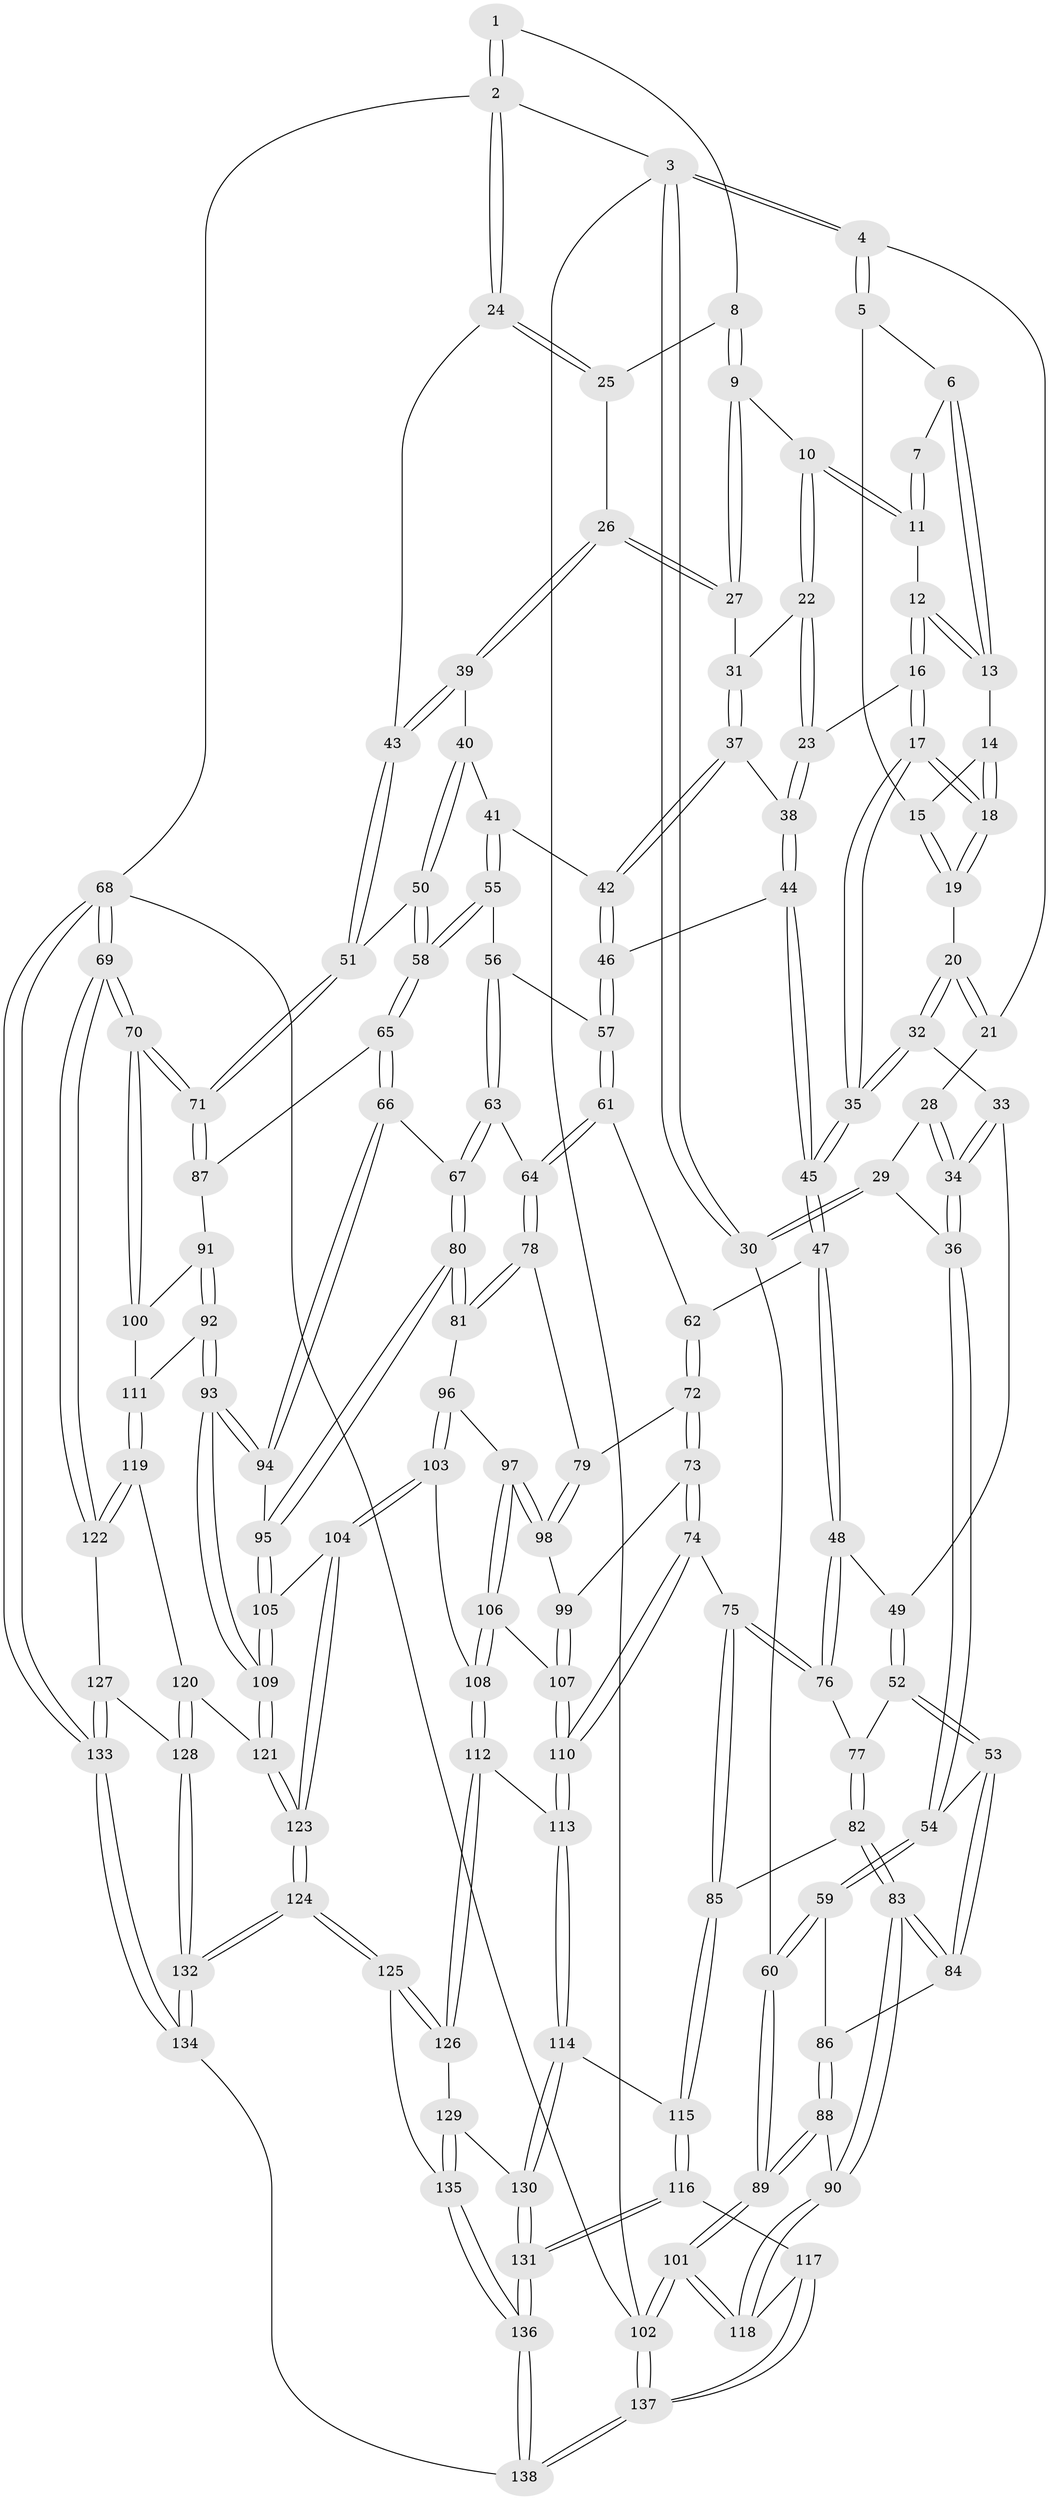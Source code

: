 // Generated by graph-tools (version 1.1) at 2025/27/03/09/25 03:27:08]
// undirected, 138 vertices, 342 edges
graph export_dot {
graph [start="1"]
  node [color=gray90,style=filled];
  1 [pos="+0.7410236441974214+0"];
  2 [pos="+1+0"];
  3 [pos="+0+0"];
  4 [pos="+0+0"];
  5 [pos="+0.29383306390655634+0"];
  6 [pos="+0.4321420388465794+0"];
  7 [pos="+0.6038621481743723+0"];
  8 [pos="+0.7275566206153187+0.1153200511296209"];
  9 [pos="+0.724068688325182+0.11841569600836488"];
  10 [pos="+0.7219580344921198+0.11886295842845071"];
  11 [pos="+0.6025534535082674+0.051071318281822854"];
  12 [pos="+0.544088946874068+0.0840331659754116"];
  13 [pos="+0.47314210724361994+0.043886102083395856"];
  14 [pos="+0.43193628219302366+0.06625221327253569"];
  15 [pos="+0.38802089762559966+0.07506800216899767"];
  16 [pos="+0.5066840508060685+0.22317718995380798"];
  17 [pos="+0.49207555235956124+0.23352574175322632"];
  18 [pos="+0.49168533371053313+0.23313209382077865"];
  19 [pos="+0.3504780955974717+0.12079440834722864"];
  20 [pos="+0.2794628188602259+0.13323976625808337"];
  21 [pos="+0.26312660556411727+0.12409468809410114"];
  22 [pos="+0.6597979144626799+0.20419417466634907"];
  23 [pos="+0.6398753326532598+0.22435414709659965"];
  24 [pos="+1+0"];
  25 [pos="+0.9807390897977672+0.033193135301969184"];
  26 [pos="+0.8345345286255341+0.2567186935200505"];
  27 [pos="+0.8038350316842624+0.2362309376907933"];
  28 [pos="+0.19652370032770947+0.18114895269646594"];
  29 [pos="+0.04106930969477357+0.15383171655158498"];
  30 [pos="+0+0"];
  31 [pos="+0.746004854036248+0.26388514264952906"];
  32 [pos="+0.3114501256706375+0.2841228025355506"];
  33 [pos="+0.2374327651429949+0.32862953199203027"];
  34 [pos="+0.14764355483846806+0.32704254680339123"];
  35 [pos="+0.45430178587017755+0.3224329957825618"];
  36 [pos="+0.14726003147277308+0.327189414890087"];
  37 [pos="+0.7018010945120482+0.3226845525543311"];
  38 [pos="+0.6698863637997096+0.30798598297340635"];
  39 [pos="+0.8465640800890415+0.2856661871251975"];
  40 [pos="+0.8474453223705526+0.32713165414762035"];
  41 [pos="+0.7770569279824434+0.3612602500921546"];
  42 [pos="+0.7311377606951979+0.3526921388526626"];
  43 [pos="+1+0.0723840831061847"];
  44 [pos="+0.6138262620843187+0.3573733037102661"];
  45 [pos="+0.46974374541067915+0.3779946522540007"];
  46 [pos="+0.6728391473587323+0.4368862978547569"];
  47 [pos="+0.465407588042632+0.419255567330144"];
  48 [pos="+0.41015358324954726+0.4602419176060147"];
  49 [pos="+0.25254650879733515+0.3614548659905118"];
  50 [pos="+0.906096103582791+0.37597037883868994"];
  51 [pos="+1+0.26740266917732514"];
  52 [pos="+0.27793565276978616+0.5096939480181167"];
  53 [pos="+0.2394117714204383+0.5191068906635692"];
  54 [pos="+0.14219835506361772+0.3330492770102489"];
  55 [pos="+0.7763523065064845+0.45819354805960877"];
  56 [pos="+0.7544903304505168+0.4690781111574097"];
  57 [pos="+0.6727775395007115+0.4376829700287919"];
  58 [pos="+0.8926934831858699+0.5122493796949411"];
  59 [pos="+0+0.445274445080335"];
  60 [pos="+0+0.44828875588370143"];
  61 [pos="+0.619996245608907+0.49959655571632366"];
  62 [pos="+0.49514315654291274+0.4490886680149622"];
  63 [pos="+0.7256570194157537+0.5464287105106759"];
  64 [pos="+0.6283828689241066+0.5171011067021148"];
  65 [pos="+0.9035217631160196+0.5403559207519654"];
  66 [pos="+0.8709879966091933+0.5663788459578384"];
  67 [pos="+0.7430447344742702+0.5723374115668094"];
  68 [pos="+1+1"];
  69 [pos="+1+0.8358900511026145"];
  70 [pos="+1+0.6749716592371275"];
  71 [pos="+1+0.5236800236333873"];
  72 [pos="+0.5146265675525081+0.6222417794454145"];
  73 [pos="+0.4831425738765983+0.657703355582657"];
  74 [pos="+0.45684057041746523+0.6758145653184126"];
  75 [pos="+0.42962737806338813+0.6753654975792365"];
  76 [pos="+0.3783760725358209+0.4920692537457859"];
  77 [pos="+0.30076253738226727+0.5130512820499721"];
  78 [pos="+0.6107009956701205+0.6060103362863644"];
  79 [pos="+0.5979215170853526+0.6114620366857556"];
  80 [pos="+0.7157054004429731+0.6416938361890316"];
  81 [pos="+0.6293226999649564+0.6200546592871797"];
  82 [pos="+0.3197722826406617+0.6940867496944838"];
  83 [pos="+0.2669522900452029+0.7201093199595023"];
  84 [pos="+0.21269005052467868+0.5362779220965908"];
  85 [pos="+0.4021822906673152+0.6913623332233046"];
  86 [pos="+0.12939441604421878+0.5524506569748644"];
  87 [pos="+0.9089487884933473+0.5422422541285093"];
  88 [pos="+0.12531507747378395+0.6543792243661171"];
  89 [pos="+0+0.797202945051065"];
  90 [pos="+0.22469001639933472+0.7615286355731615"];
  91 [pos="+0.9458629972560378+0.6544806060707595"];
  92 [pos="+0.9100339009544671+0.7509029014152057"];
  93 [pos="+0.8639460535118615+0.749296675692755"];
  94 [pos="+0.8314229089530536+0.6748573427217796"];
  95 [pos="+0.7268669886144672+0.6707760006943475"];
  96 [pos="+0.6311511722116255+0.6828773081721111"];
  97 [pos="+0.5903164791995031+0.703366666528477"];
  98 [pos="+0.5863885155916185+0.7004386767928659"];
  99 [pos="+0.5847513660636201+0.7003505361355031"];
  100 [pos="+1+0.6880879154761682"];
  101 [pos="+0+0.9816859743171781"];
  102 [pos="+0+1"];
  103 [pos="+0.6960515100291289+0.7502557315075289"];
  104 [pos="+0.696089650933302+0.7502577129711446"];
  105 [pos="+0.6994079842139378+0.7462583429052386"];
  106 [pos="+0.6049466715912901+0.739242179603663"];
  107 [pos="+0.536905268177518+0.7412637592393259"];
  108 [pos="+0.6280085023703512+0.76479400068995"];
  109 [pos="+0.8617096006821909+0.7515721207495174"];
  110 [pos="+0.5087891767567914+0.7510384027268475"];
  111 [pos="+0.9153617423363123+0.7538892086659879"];
  112 [pos="+0.5725784453653264+0.8276230473096992"];
  113 [pos="+0.5245524066490671+0.8164523322322105"];
  114 [pos="+0.4888043082867921+0.842504299506098"];
  115 [pos="+0.40506865420887667+0.7613361457108511"];
  116 [pos="+0.3585859707942444+0.8848506145880058"];
  117 [pos="+0.27631410026856906+0.8743227098985977"];
  118 [pos="+0.22467854120511618+0.7615846585395444"];
  119 [pos="+0.9605567899625725+0.8058958930532543"];
  120 [pos="+0.8987093514961765+0.8566998071205301"];
  121 [pos="+0.81412978402138+0.8509146577883602"];
  122 [pos="+1+0.836321636555049"];
  123 [pos="+0.7523967904871485+0.9192343668668107"];
  124 [pos="+0.7485007987082193+0.9354582899802643"];
  125 [pos="+0.6513652854486617+0.8999517622854858"];
  126 [pos="+0.6018027140883259+0.8718040960938174"];
  127 [pos="+0.95898828390086+0.8971656196753536"];
  128 [pos="+0.9209642896215284+0.9048169922655621"];
  129 [pos="+0.5469761632021832+0.9274359957742102"];
  130 [pos="+0.4774682175309753+0.8578070162465504"];
  131 [pos="+0.4094963064815778+0.9130962749117811"];
  132 [pos="+0.7698562064838713+1"];
  133 [pos="+1+1"];
  134 [pos="+0.7807707335710753+1"];
  135 [pos="+0.5290707972474127+0.992341397524742"];
  136 [pos="+0.47628986186860134+1"];
  137 [pos="+0+1"];
  138 [pos="+0.487430502285938+1"];
  1 -- 2;
  1 -- 2;
  1 -- 8;
  2 -- 3;
  2 -- 24;
  2 -- 24;
  2 -- 68;
  3 -- 4;
  3 -- 4;
  3 -- 30;
  3 -- 30;
  3 -- 102;
  4 -- 5;
  4 -- 5;
  4 -- 21;
  5 -- 6;
  5 -- 15;
  6 -- 7;
  6 -- 13;
  6 -- 13;
  7 -- 11;
  7 -- 11;
  8 -- 9;
  8 -- 9;
  8 -- 25;
  9 -- 10;
  9 -- 27;
  9 -- 27;
  10 -- 11;
  10 -- 11;
  10 -- 22;
  10 -- 22;
  11 -- 12;
  12 -- 13;
  12 -- 13;
  12 -- 16;
  12 -- 16;
  13 -- 14;
  14 -- 15;
  14 -- 18;
  14 -- 18;
  15 -- 19;
  15 -- 19;
  16 -- 17;
  16 -- 17;
  16 -- 23;
  17 -- 18;
  17 -- 18;
  17 -- 35;
  17 -- 35;
  18 -- 19;
  18 -- 19;
  19 -- 20;
  20 -- 21;
  20 -- 21;
  20 -- 32;
  20 -- 32;
  21 -- 28;
  22 -- 23;
  22 -- 23;
  22 -- 31;
  23 -- 38;
  23 -- 38;
  24 -- 25;
  24 -- 25;
  24 -- 43;
  25 -- 26;
  26 -- 27;
  26 -- 27;
  26 -- 39;
  26 -- 39;
  27 -- 31;
  28 -- 29;
  28 -- 34;
  28 -- 34;
  29 -- 30;
  29 -- 30;
  29 -- 36;
  30 -- 60;
  31 -- 37;
  31 -- 37;
  32 -- 33;
  32 -- 35;
  32 -- 35;
  33 -- 34;
  33 -- 34;
  33 -- 49;
  34 -- 36;
  34 -- 36;
  35 -- 45;
  35 -- 45;
  36 -- 54;
  36 -- 54;
  37 -- 38;
  37 -- 42;
  37 -- 42;
  38 -- 44;
  38 -- 44;
  39 -- 40;
  39 -- 43;
  39 -- 43;
  40 -- 41;
  40 -- 50;
  40 -- 50;
  41 -- 42;
  41 -- 55;
  41 -- 55;
  42 -- 46;
  42 -- 46;
  43 -- 51;
  43 -- 51;
  44 -- 45;
  44 -- 45;
  44 -- 46;
  45 -- 47;
  45 -- 47;
  46 -- 57;
  46 -- 57;
  47 -- 48;
  47 -- 48;
  47 -- 62;
  48 -- 49;
  48 -- 76;
  48 -- 76;
  49 -- 52;
  49 -- 52;
  50 -- 51;
  50 -- 58;
  50 -- 58;
  51 -- 71;
  51 -- 71;
  52 -- 53;
  52 -- 53;
  52 -- 77;
  53 -- 54;
  53 -- 84;
  53 -- 84;
  54 -- 59;
  54 -- 59;
  55 -- 56;
  55 -- 58;
  55 -- 58;
  56 -- 57;
  56 -- 63;
  56 -- 63;
  57 -- 61;
  57 -- 61;
  58 -- 65;
  58 -- 65;
  59 -- 60;
  59 -- 60;
  59 -- 86;
  60 -- 89;
  60 -- 89;
  61 -- 62;
  61 -- 64;
  61 -- 64;
  62 -- 72;
  62 -- 72;
  63 -- 64;
  63 -- 67;
  63 -- 67;
  64 -- 78;
  64 -- 78;
  65 -- 66;
  65 -- 66;
  65 -- 87;
  66 -- 67;
  66 -- 94;
  66 -- 94;
  67 -- 80;
  67 -- 80;
  68 -- 69;
  68 -- 69;
  68 -- 133;
  68 -- 133;
  68 -- 102;
  69 -- 70;
  69 -- 70;
  69 -- 122;
  69 -- 122;
  70 -- 71;
  70 -- 71;
  70 -- 100;
  70 -- 100;
  71 -- 87;
  71 -- 87;
  72 -- 73;
  72 -- 73;
  72 -- 79;
  73 -- 74;
  73 -- 74;
  73 -- 99;
  74 -- 75;
  74 -- 110;
  74 -- 110;
  75 -- 76;
  75 -- 76;
  75 -- 85;
  75 -- 85;
  76 -- 77;
  77 -- 82;
  77 -- 82;
  78 -- 79;
  78 -- 81;
  78 -- 81;
  79 -- 98;
  79 -- 98;
  80 -- 81;
  80 -- 81;
  80 -- 95;
  80 -- 95;
  81 -- 96;
  82 -- 83;
  82 -- 83;
  82 -- 85;
  83 -- 84;
  83 -- 84;
  83 -- 90;
  83 -- 90;
  84 -- 86;
  85 -- 115;
  85 -- 115;
  86 -- 88;
  86 -- 88;
  87 -- 91;
  88 -- 89;
  88 -- 89;
  88 -- 90;
  89 -- 101;
  89 -- 101;
  90 -- 118;
  90 -- 118;
  91 -- 92;
  91 -- 92;
  91 -- 100;
  92 -- 93;
  92 -- 93;
  92 -- 111;
  93 -- 94;
  93 -- 94;
  93 -- 109;
  93 -- 109;
  94 -- 95;
  95 -- 105;
  95 -- 105;
  96 -- 97;
  96 -- 103;
  96 -- 103;
  97 -- 98;
  97 -- 98;
  97 -- 106;
  97 -- 106;
  98 -- 99;
  99 -- 107;
  99 -- 107;
  100 -- 111;
  101 -- 102;
  101 -- 102;
  101 -- 118;
  101 -- 118;
  102 -- 137;
  102 -- 137;
  103 -- 104;
  103 -- 104;
  103 -- 108;
  104 -- 105;
  104 -- 123;
  104 -- 123;
  105 -- 109;
  105 -- 109;
  106 -- 107;
  106 -- 108;
  106 -- 108;
  107 -- 110;
  107 -- 110;
  108 -- 112;
  108 -- 112;
  109 -- 121;
  109 -- 121;
  110 -- 113;
  110 -- 113;
  111 -- 119;
  111 -- 119;
  112 -- 113;
  112 -- 126;
  112 -- 126;
  113 -- 114;
  113 -- 114;
  114 -- 115;
  114 -- 130;
  114 -- 130;
  115 -- 116;
  115 -- 116;
  116 -- 117;
  116 -- 131;
  116 -- 131;
  117 -- 118;
  117 -- 137;
  117 -- 137;
  119 -- 120;
  119 -- 122;
  119 -- 122;
  120 -- 121;
  120 -- 128;
  120 -- 128;
  121 -- 123;
  121 -- 123;
  122 -- 127;
  123 -- 124;
  123 -- 124;
  124 -- 125;
  124 -- 125;
  124 -- 132;
  124 -- 132;
  125 -- 126;
  125 -- 126;
  125 -- 135;
  126 -- 129;
  127 -- 128;
  127 -- 133;
  127 -- 133;
  128 -- 132;
  128 -- 132;
  129 -- 130;
  129 -- 135;
  129 -- 135;
  130 -- 131;
  130 -- 131;
  131 -- 136;
  131 -- 136;
  132 -- 134;
  132 -- 134;
  133 -- 134;
  133 -- 134;
  134 -- 138;
  135 -- 136;
  135 -- 136;
  136 -- 138;
  136 -- 138;
  137 -- 138;
  137 -- 138;
}
